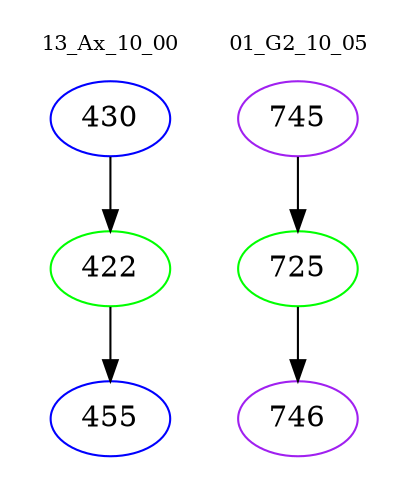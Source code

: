 digraph{
subgraph cluster_0 {
color = white
label = "13_Ax_10_00";
fontsize=10;
T0_430 [label="430", color="blue"]
T0_430 -> T0_422 [color="black"]
T0_422 [label="422", color="green"]
T0_422 -> T0_455 [color="black"]
T0_455 [label="455", color="blue"]
}
subgraph cluster_1 {
color = white
label = "01_G2_10_05";
fontsize=10;
T1_745 [label="745", color="purple"]
T1_745 -> T1_725 [color="black"]
T1_725 [label="725", color="green"]
T1_725 -> T1_746 [color="black"]
T1_746 [label="746", color="purple"]
}
}
